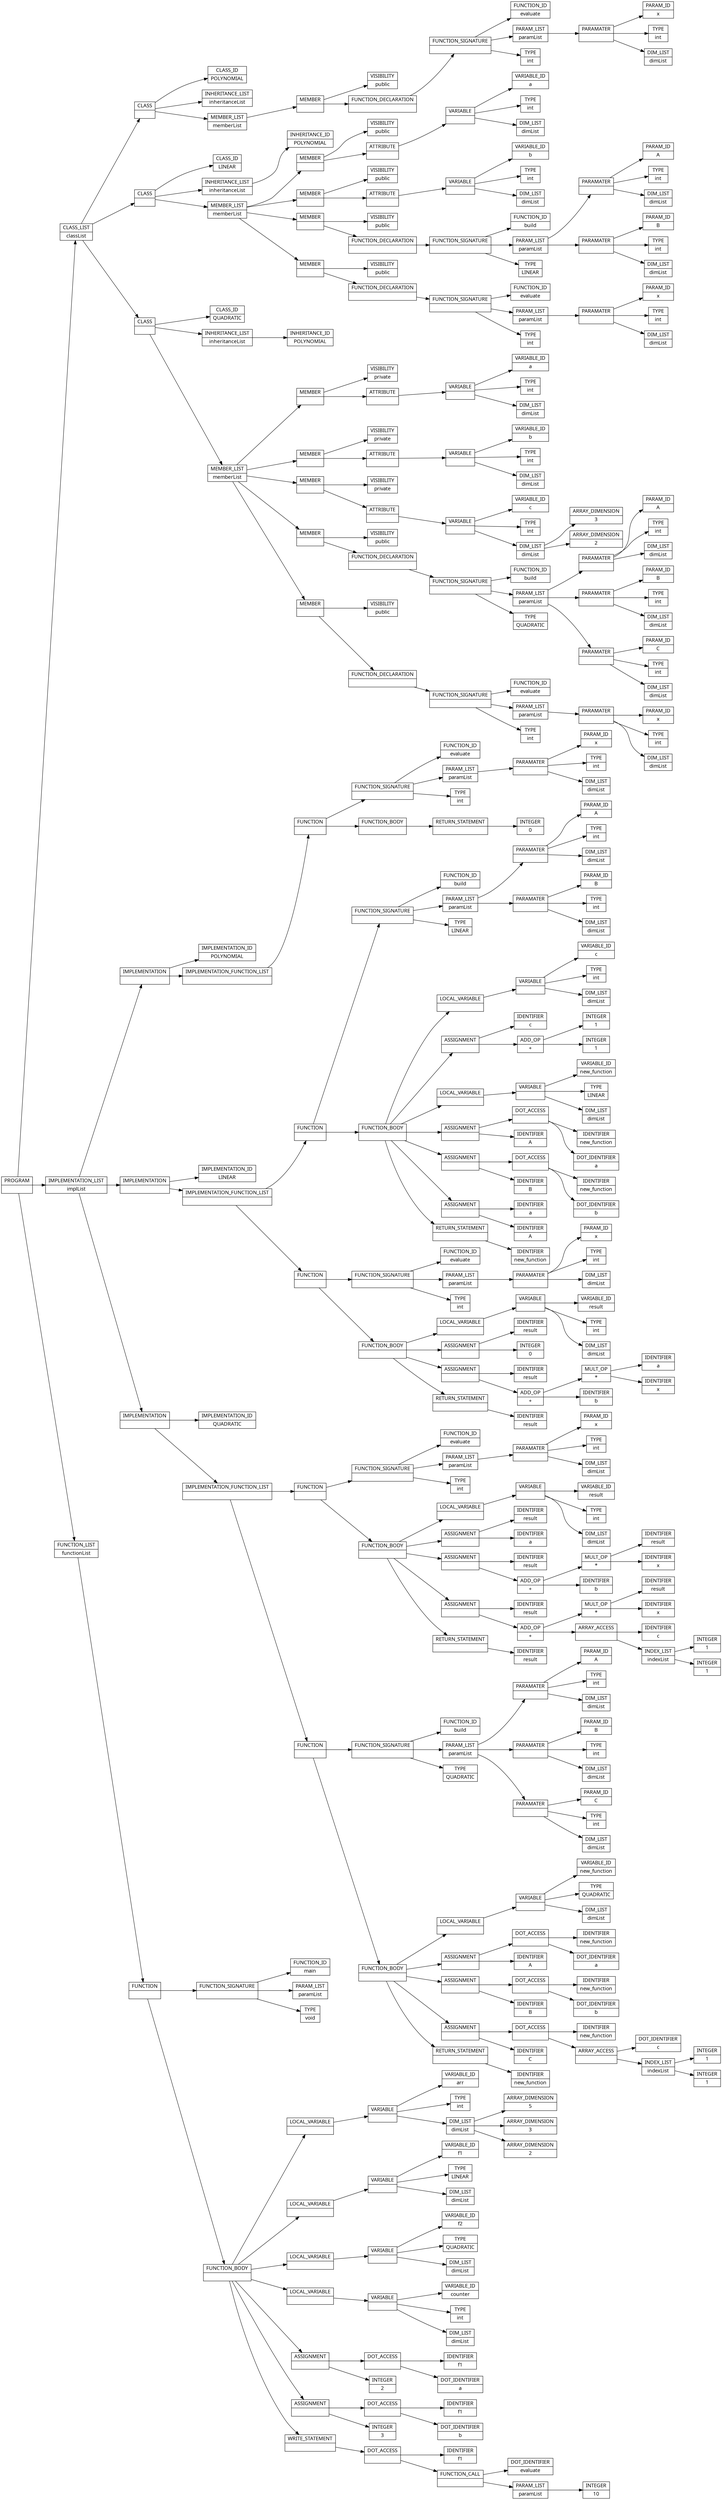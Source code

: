 digraph AST {
  node [shape=record];
    node [fontname=Sans];charset="UTF-8" splines=true splines=spline rankdir =LR
  node3 [label="PROGRAM |  "];
  node0 [label="CLASS_LIST | classList "];
  node19 [label="CLASS |  "];
  node4 [label="CLASS_ID | POLYNOMIAL "];
  node5 [label="INHERITANCE_LIST | inheritanceList "];
  node6 [label="MEMBER_LIST | memberList "];
  node18 [label="MEMBER |  "];
  node7 [label="VISIBILITY | public "];
  node17 [label="FUNCTION_DECLARATION |  "];
  node16 [label="FUNCTION_SIGNATURE |  "];
  node8 [label="FUNCTION_ID | evaluate "];
  node9 [label="PARAM_LIST | paramList "];
  node14 [label="PARAMATER |  "];
  node10 [label="PARAM_ID | x "];
  node11 [label="TYPE | int "];
  node12 [label="DIM_LIST | dimList "];
  node15 [label="TYPE | int "];
  node69 [label="CLASS |  "];
  node20 [label="CLASS_ID | LINEAR "];
  node21 [label="INHERITANCE_LIST | inheritanceList "];
  node22 [label="INHERITANCE_ID | POLYNOMIAL "];
  node23 [label="MEMBER_LIST | memberList "];
  node31 [label="MEMBER |  "];
  node24 [label="VISIBILITY | public "];
  node30 [label="ATTRIBUTE |  "];
  node29 [label="VARIABLE |  "];
  node25 [label="VARIABLE_ID | a "];
  node26 [label="TYPE | int "];
  node27 [label="DIM_LIST | dimList "];
  node39 [label="MEMBER |  "];
  node32 [label="VISIBILITY | public "];
  node38 [label="ATTRIBUTE |  "];
  node37 [label="VARIABLE |  "];
  node33 [label="VARIABLE_ID | b "];
  node34 [label="TYPE | int "];
  node35 [label="DIM_LIST | dimList "];
  node56 [label="MEMBER |  "];
  node40 [label="VISIBILITY | public "];
  node55 [label="FUNCTION_DECLARATION |  "];
  node54 [label="FUNCTION_SIGNATURE |  "];
  node41 [label="FUNCTION_ID | build "];
  node42 [label="PARAM_LIST | paramList "];
  node47 [label="PARAMATER |  "];
  node43 [label="PARAM_ID | A "];
  node44 [label="TYPE | int "];
  node45 [label="DIM_LIST | dimList "];
  node52 [label="PARAMATER |  "];
  node48 [label="PARAM_ID | B "];
  node49 [label="TYPE | int "];
  node50 [label="DIM_LIST | dimList "];
  node53 [label="TYPE | LINEAR "];
  node68 [label="MEMBER |  "];
  node57 [label="VISIBILITY | public "];
  node67 [label="FUNCTION_DECLARATION |  "];
  node66 [label="FUNCTION_SIGNATURE |  "];
  node58 [label="FUNCTION_ID | evaluate "];
  node59 [label="PARAM_LIST | paramList "];
  node64 [label="PARAMATER |  "];
  node60 [label="PARAM_ID | x "];
  node61 [label="TYPE | int "];
  node62 [label="DIM_LIST | dimList "];
  node65 [label="TYPE | int "];
  node134 [label="CLASS |  "];
  node70 [label="CLASS_ID | QUADRATIC "];
  node71 [label="INHERITANCE_LIST | inheritanceList "];
  node72 [label="INHERITANCE_ID | POLYNOMIAL "];
  node73 [label="MEMBER_LIST | memberList "];
  node81 [label="MEMBER |  "];
  node74 [label="VISIBILITY | private "];
  node80 [label="ATTRIBUTE |  "];
  node79 [label="VARIABLE |  "];
  node75 [label="VARIABLE_ID | a "];
  node76 [label="TYPE | int "];
  node77 [label="DIM_LIST | dimList "];
  node89 [label="MEMBER |  "];
  node82 [label="VISIBILITY | private "];
  node88 [label="ATTRIBUTE |  "];
  node87 [label="VARIABLE |  "];
  node83 [label="VARIABLE_ID | b "];
  node84 [label="TYPE | int "];
  node85 [label="DIM_LIST | dimList "];
  node99 [label="MEMBER |  "];
  node90 [label="VISIBILITY | private "];
  node98 [label="ATTRIBUTE |  "];
  node97 [label="VARIABLE |  "];
  node91 [label="VARIABLE_ID | c "];
  node92 [label="TYPE | int "];
  node95 [label="DIM_LIST | dimList "];
  node94 [label="ARRAY_DIMENSION | 3 "];
  node93 [label="ARRAY_DIMENSION | 2 "];
  node121 [label="MEMBER |  "];
  node100 [label="VISIBILITY | public "];
  node120 [label="FUNCTION_DECLARATION |  "];
  node119 [label="FUNCTION_SIGNATURE |  "];
  node101 [label="FUNCTION_ID | build "];
  node102 [label="PARAM_LIST | paramList "];
  node107 [label="PARAMATER |  "];
  node103 [label="PARAM_ID | A "];
  node104 [label="TYPE | int "];
  node105 [label="DIM_LIST | dimList "];
  node112 [label="PARAMATER |  "];
  node108 [label="PARAM_ID | B "];
  node109 [label="TYPE | int "];
  node110 [label="DIM_LIST | dimList "];
  node117 [label="PARAMATER |  "];
  node113 [label="PARAM_ID | C "];
  node114 [label="TYPE | int "];
  node115 [label="DIM_LIST | dimList "];
  node118 [label="TYPE | QUADRATIC "];
  node133 [label="MEMBER |  "];
  node122 [label="VISIBILITY | public "];
  node132 [label="FUNCTION_DECLARATION |  "];
  node131 [label="FUNCTION_SIGNATURE |  "];
  node123 [label="FUNCTION_ID | evaluate "];
  node124 [label="PARAM_LIST | paramList "];
  node129 [label="PARAMATER |  "];
  node125 [label="PARAM_ID | x "];
  node126 [label="TYPE | int "];
  node127 [label="DIM_LIST | dimList "];
  node130 [label="TYPE | int "];
  node1 [label="IMPLEMENTATION_LIST | implList "];
  node150 [label="IMPLEMENTATION |  "];
  node135 [label="IMPLEMENTATION_ID | POLYNOMIAL "];
  node136 [label="IMPLEMENTATION_FUNCTION_LIST |  "];
  node149 [label="FUNCTION |  "];
  node145 [label="FUNCTION_SIGNATURE |  "];
  node137 [label="FUNCTION_ID | evaluate "];
  node138 [label="PARAM_LIST | paramList "];
  node143 [label="PARAMATER |  "];
  node139 [label="PARAM_ID | x "];
  node140 [label="TYPE | int "];
  node141 [label="DIM_LIST | dimList "];
  node144 [label="TYPE | int "];
  node146 [label="FUNCTION_BODY |  "];
  node148 [label="RETURN_STATEMENT |  "];
  node147 [label="INTEGER | 0 "];
  node236 [label="IMPLEMENTATION |  "];
  node151 [label="IMPLEMENTATION_ID | LINEAR "];
  node152 [label="IMPLEMENTATION_FUNCTION_LIST |  "];
  node204 [label="FUNCTION |  "];
  node166 [label="FUNCTION_SIGNATURE |  "];
  node153 [label="FUNCTION_ID | build "];
  node154 [label="PARAM_LIST | paramList "];
  node159 [label="PARAMATER |  "];
  node155 [label="PARAM_ID | A "];
  node156 [label="TYPE | int "];
  node157 [label="DIM_LIST | dimList "];
  node164 [label="PARAMATER |  "];
  node160 [label="PARAM_ID | B "];
  node161 [label="TYPE | int "];
  node162 [label="DIM_LIST | dimList "];
  node165 [label="TYPE | LINEAR "];
  node167 [label="FUNCTION_BODY |  "];
  node173 [label="LOCAL_VARIABLE |  "];
  node172 [label="VARIABLE |  "];
  node168 [label="VARIABLE_ID | c "];
  node169 [label="TYPE | int "];
  node170 [label="DIM_LIST | dimList "];
  node179 [label="ASSIGNMENT |  "];
  node174 [label="IDENTIFIER | c "];
  node177 [label="ADD_OP | + "];
  node176 [label="INTEGER | 1 "];
  node178 [label="INTEGER | 1 "];
  node185 [label="LOCAL_VARIABLE |  "];
  node184 [label="VARIABLE |  "];
  node180 [label="VARIABLE_ID | new_function "];
  node181 [label="TYPE | LINEAR "];
  node182 [label="DIM_LIST | dimList "];
  node191 [label="ASSIGNMENT |  "];
  node188 [label="DOT_ACCESS |  "];
  node186 [label="IDENTIFIER | new_function "];
  node187 [label="DOT_IDENTIFIER | a "];
  node190 [label="IDENTIFIER | A "];
  node197 [label="ASSIGNMENT |  "];
  node194 [label="DOT_ACCESS |  "];
  node192 [label="IDENTIFIER | new_function "];
  node193 [label="DOT_IDENTIFIER | b "];
  node196 [label="IDENTIFIER | B "];
  node201 [label="ASSIGNMENT |  "];
  node198 [label="IDENTIFIER | a "];
  node200 [label="IDENTIFIER | A "];
  node203 [label="RETURN_STATEMENT |  "];
  node202 [label="IDENTIFIER | new_function "];
  node235 [label="FUNCTION |  "];
  node213 [label="FUNCTION_SIGNATURE |  "];
  node205 [label="FUNCTION_ID | evaluate "];
  node206 [label="PARAM_LIST | paramList "];
  node211 [label="PARAMATER |  "];
  node207 [label="PARAM_ID | x "];
  node208 [label="TYPE | int "];
  node209 [label="DIM_LIST | dimList "];
  node212 [label="TYPE | int "];
  node214 [label="FUNCTION_BODY |  "];
  node220 [label="LOCAL_VARIABLE |  "];
  node219 [label="VARIABLE |  "];
  node215 [label="VARIABLE_ID | result "];
  node216 [label="TYPE | int "];
  node217 [label="DIM_LIST | dimList "];
  node224 [label="ASSIGNMENT |  "];
  node221 [label="IDENTIFIER | result "];
  node223 [label="INTEGER | 0 "];
  node232 [label="ASSIGNMENT |  "];
  node225 [label="IDENTIFIER | result "];
  node230 [label="ADD_OP | + "];
  node228 [label="MULT_OP | * "];
  node227 [label="IDENTIFIER | a "];
  node229 [label="IDENTIFIER | x "];
  node231 [label="IDENTIFIER | b "];
  node234 [label="RETURN_STATEMENT |  "];
  node233 [label="IDENTIFIER | result "];
  node333 [label="IMPLEMENTATION |  "];
  node237 [label="IMPLEMENTATION_ID | QUADRATIC "];
  node238 [label="IMPLEMENTATION_FUNCTION_LIST |  "];
  node281 [label="FUNCTION |  "];
  node247 [label="FUNCTION_SIGNATURE |  "];
  node239 [label="FUNCTION_ID | evaluate "];
  node240 [label="PARAM_LIST | paramList "];
  node245 [label="PARAMATER |  "];
  node241 [label="PARAM_ID | x "];
  node242 [label="TYPE | int "];
  node243 [label="DIM_LIST | dimList "];
  node246 [label="TYPE | int "];
  node248 [label="FUNCTION_BODY |  "];
  node254 [label="LOCAL_VARIABLE |  "];
  node253 [label="VARIABLE |  "];
  node249 [label="VARIABLE_ID | result "];
  node250 [label="TYPE | int "];
  node251 [label="DIM_LIST | dimList "];
  node258 [label="ASSIGNMENT |  "];
  node255 [label="IDENTIFIER | result "];
  node257 [label="IDENTIFIER | a "];
  node266 [label="ASSIGNMENT |  "];
  node259 [label="IDENTIFIER | result "];
  node264 [label="ADD_OP | + "];
  node262 [label="MULT_OP | * "];
  node261 [label="IDENTIFIER | result "];
  node263 [label="IDENTIFIER | x "];
  node265 [label="IDENTIFIER | b "];
  node278 [label="ASSIGNMENT |  "];
  node267 [label="IDENTIFIER | result "];
  node272 [label="ADD_OP | + "];
  node270 [label="MULT_OP | * "];
  node269 [label="IDENTIFIER | result "];
  node271 [label="IDENTIFIER | x "];
  node277 [label="ARRAY_ACCESS |  "];
  node273 [label="IDENTIFIER | c "];
  node275 [label="INDEX_LIST | indexList "];
  node274 [label="INTEGER | 1 "];
  node276 [label="INTEGER | 1 "];
  node280 [label="RETURN_STATEMENT |  "];
  node279 [label="IDENTIFIER | result "];
  node332 [label="FUNCTION |  "];
  node300 [label="FUNCTION_SIGNATURE |  "];
  node282 [label="FUNCTION_ID | build "];
  node283 [label="PARAM_LIST | paramList "];
  node288 [label="PARAMATER |  "];
  node284 [label="PARAM_ID | A "];
  node285 [label="TYPE | int "];
  node286 [label="DIM_LIST | dimList "];
  node293 [label="PARAMATER |  "];
  node289 [label="PARAM_ID | B "];
  node290 [label="TYPE | int "];
  node291 [label="DIM_LIST | dimList "];
  node298 [label="PARAMATER |  "];
  node294 [label="PARAM_ID | C "];
  node295 [label="TYPE | int "];
  node296 [label="DIM_LIST | dimList "];
  node299 [label="TYPE | QUADRATIC "];
  node301 [label="FUNCTION_BODY |  "];
  node307 [label="LOCAL_VARIABLE |  "];
  node306 [label="VARIABLE |  "];
  node302 [label="VARIABLE_ID | new_function "];
  node303 [label="TYPE | QUADRATIC "];
  node304 [label="DIM_LIST | dimList "];
  node313 [label="ASSIGNMENT |  "];
  node310 [label="DOT_ACCESS |  "];
  node308 [label="IDENTIFIER | new_function "];
  node309 [label="DOT_IDENTIFIER | a "];
  node312 [label="IDENTIFIER | A "];
  node319 [label="ASSIGNMENT |  "];
  node316 [label="DOT_ACCESS |  "];
  node314 [label="IDENTIFIER | new_function "];
  node315 [label="DOT_IDENTIFIER | b "];
  node318 [label="IDENTIFIER | B "];
  node329 [label="ASSIGNMENT |  "];
  node326 [label="DOT_ACCESS |  "];
  node320 [label="IDENTIFIER | new_function "];
  node325 [label="ARRAY_ACCESS |  "];
  node321 [label="DOT_IDENTIFIER | c "];
  node323 [label="INDEX_LIST | indexList "];
  node322 [label="INTEGER | 1 "];
  node324 [label="INTEGER | 1 "];
  node328 [label="IDENTIFIER | C "];
  node331 [label="RETURN_STATEMENT |  "];
  node330 [label="IDENTIFIER | new_function "];
  node2 [label="FUNCTION_LIST | functionList "];
  node385 [label="FUNCTION |  "];
  node337 [label="FUNCTION_SIGNATURE |  "];
  node334 [label="FUNCTION_ID | main "];
  node335 [label="PARAM_LIST | paramList "];
  node336 [label="TYPE | void "];
  node338 [label="FUNCTION_BODY |  "];
  node347 [label="LOCAL_VARIABLE |  "];
  node346 [label="VARIABLE |  "];
  node339 [label="VARIABLE_ID | arr "];
  node340 [label="TYPE | int "];
  node344 [label="DIM_LIST | dimList "];
  node343 [label="ARRAY_DIMENSION | 5 "];
  node342 [label="ARRAY_DIMENSION | 3 "];
  node341 [label="ARRAY_DIMENSION | 2 "];
  node353 [label="LOCAL_VARIABLE |  "];
  node352 [label="VARIABLE |  "];
  node348 [label="VARIABLE_ID | f1 "];
  node349 [label="TYPE | LINEAR "];
  node350 [label="DIM_LIST | dimList "];
  node359 [label="LOCAL_VARIABLE |  "];
  node358 [label="VARIABLE |  "];
  node354 [label="VARIABLE_ID | f2 "];
  node355 [label="TYPE | QUADRATIC "];
  node356 [label="DIM_LIST | dimList "];
  node365 [label="LOCAL_VARIABLE |  "];
  node364 [label="VARIABLE |  "];
  node360 [label="VARIABLE_ID | counter "];
  node361 [label="TYPE | int "];
  node362 [label="DIM_LIST | dimList "];
  node371 [label="ASSIGNMENT |  "];
  node368 [label="DOT_ACCESS |  "];
  node366 [label="IDENTIFIER | f1 "];
  node367 [label="DOT_IDENTIFIER | a "];
  node370 [label="INTEGER | 2 "];
  node377 [label="ASSIGNMENT |  "];
  node374 [label="DOT_ACCESS |  "];
  node372 [label="IDENTIFIER | f1 "];
  node373 [label="DOT_IDENTIFIER | b "];
  node376 [label="INTEGER | 3 "];
  node384 [label="WRITE_STATEMENT |  "];
  node383 [label="DOT_ACCESS |  "];
  node378 [label="IDENTIFIER | f1 "];
  node382 [label="FUNCTION_CALL |  "];
  node379 [label="DOT_IDENTIFIER | evaluate "];
  node380 [label="PARAM_LIST | paramList "];
  node381 [label="INTEGER | 10 "];
  node3 -> node0;
  node0 -> node19;
  node19 -> node4;
  node19 -> node5;
  node19 -> node6;
  node6 -> node18;
  node18 -> node7;
  node18 -> node17;
  node17 -> node16;
  node16 -> node8;
  node16 -> node9;
  node9 -> node14;
  node14 -> node10;
  node14 -> node11;
  node14 -> node12;
  node16 -> node15;
  node0 -> node69;
  node69 -> node20;
  node69 -> node21;
  node21 -> node22;
  node69 -> node23;
  node23 -> node31;
  node31 -> node24;
  node31 -> node30;
  node30 -> node29;
  node29 -> node25;
  node29 -> node26;
  node29 -> node27;
  node23 -> node39;
  node39 -> node32;
  node39 -> node38;
  node38 -> node37;
  node37 -> node33;
  node37 -> node34;
  node37 -> node35;
  node23 -> node56;
  node56 -> node40;
  node56 -> node55;
  node55 -> node54;
  node54 -> node41;
  node54 -> node42;
  node42 -> node47;
  node47 -> node43;
  node47 -> node44;
  node47 -> node45;
  node42 -> node52;
  node52 -> node48;
  node52 -> node49;
  node52 -> node50;
  node54 -> node53;
  node23 -> node68;
  node68 -> node57;
  node68 -> node67;
  node67 -> node66;
  node66 -> node58;
  node66 -> node59;
  node59 -> node64;
  node64 -> node60;
  node64 -> node61;
  node64 -> node62;
  node66 -> node65;
  node0 -> node134;
  node134 -> node70;
  node134 -> node71;
  node71 -> node72;
  node134 -> node73;
  node73 -> node81;
  node81 -> node74;
  node81 -> node80;
  node80 -> node79;
  node79 -> node75;
  node79 -> node76;
  node79 -> node77;
  node73 -> node89;
  node89 -> node82;
  node89 -> node88;
  node88 -> node87;
  node87 -> node83;
  node87 -> node84;
  node87 -> node85;
  node73 -> node99;
  node99 -> node90;
  node99 -> node98;
  node98 -> node97;
  node97 -> node91;
  node97 -> node92;
  node97 -> node95;
  node95 -> node94;
  node95 -> node93;
  node73 -> node121;
  node121 -> node100;
  node121 -> node120;
  node120 -> node119;
  node119 -> node101;
  node119 -> node102;
  node102 -> node107;
  node107 -> node103;
  node107 -> node104;
  node107 -> node105;
  node102 -> node112;
  node112 -> node108;
  node112 -> node109;
  node112 -> node110;
  node102 -> node117;
  node117 -> node113;
  node117 -> node114;
  node117 -> node115;
  node119 -> node118;
  node73 -> node133;
  node133 -> node122;
  node133 -> node132;
  node132 -> node131;
  node131 -> node123;
  node131 -> node124;
  node124 -> node129;
  node129 -> node125;
  node129 -> node126;
  node129 -> node127;
  node131 -> node130;
  node3 -> node1;
  node1 -> node150;
  node150 -> node135;
  node150 -> node136;
  node136 -> node149;
  node149 -> node145;
  node145 -> node137;
  node145 -> node138;
  node138 -> node143;
  node143 -> node139;
  node143 -> node140;
  node143 -> node141;
  node145 -> node144;
  node149 -> node146;
  node146 -> node148;
  node148 -> node147;
  node1 -> node236;
  node236 -> node151;
  node236 -> node152;
  node152 -> node204;
  node204 -> node166;
  node166 -> node153;
  node166 -> node154;
  node154 -> node159;
  node159 -> node155;
  node159 -> node156;
  node159 -> node157;
  node154 -> node164;
  node164 -> node160;
  node164 -> node161;
  node164 -> node162;
  node166 -> node165;
  node204 -> node167;
  node167 -> node173;
  node173 -> node172;
  node172 -> node168;
  node172 -> node169;
  node172 -> node170;
  node167 -> node179;
  node179 -> node174;
  node179 -> node177;
  node177 -> node176;
  node177 -> node178;
  node167 -> node185;
  node185 -> node184;
  node184 -> node180;
  node184 -> node181;
  node184 -> node182;
  node167 -> node191;
  node191 -> node188;
  node188 -> node186;
  node188 -> node187;
  node191 -> node190;
  node167 -> node197;
  node197 -> node194;
  node194 -> node192;
  node194 -> node193;
  node197 -> node196;
  node167 -> node201;
  node201 -> node198;
  node201 -> node200;
  node167 -> node203;
  node203 -> node202;
  node152 -> node235;
  node235 -> node213;
  node213 -> node205;
  node213 -> node206;
  node206 -> node211;
  node211 -> node207;
  node211 -> node208;
  node211 -> node209;
  node213 -> node212;
  node235 -> node214;
  node214 -> node220;
  node220 -> node219;
  node219 -> node215;
  node219 -> node216;
  node219 -> node217;
  node214 -> node224;
  node224 -> node221;
  node224 -> node223;
  node214 -> node232;
  node232 -> node225;
  node232 -> node230;
  node230 -> node228;
  node228 -> node227;
  node228 -> node229;
  node230 -> node231;
  node214 -> node234;
  node234 -> node233;
  node1 -> node333;
  node333 -> node237;
  node333 -> node238;
  node238 -> node281;
  node281 -> node247;
  node247 -> node239;
  node247 -> node240;
  node240 -> node245;
  node245 -> node241;
  node245 -> node242;
  node245 -> node243;
  node247 -> node246;
  node281 -> node248;
  node248 -> node254;
  node254 -> node253;
  node253 -> node249;
  node253 -> node250;
  node253 -> node251;
  node248 -> node258;
  node258 -> node255;
  node258 -> node257;
  node248 -> node266;
  node266 -> node259;
  node266 -> node264;
  node264 -> node262;
  node262 -> node261;
  node262 -> node263;
  node264 -> node265;
  node248 -> node278;
  node278 -> node267;
  node278 -> node272;
  node272 -> node270;
  node270 -> node269;
  node270 -> node271;
  node272 -> node277;
  node277 -> node273;
  node277 -> node275;
  node275 -> node274;
  node275 -> node276;
  node248 -> node280;
  node280 -> node279;
  node238 -> node332;
  node332 -> node300;
  node300 -> node282;
  node300 -> node283;
  node283 -> node288;
  node288 -> node284;
  node288 -> node285;
  node288 -> node286;
  node283 -> node293;
  node293 -> node289;
  node293 -> node290;
  node293 -> node291;
  node283 -> node298;
  node298 -> node294;
  node298 -> node295;
  node298 -> node296;
  node300 -> node299;
  node332 -> node301;
  node301 -> node307;
  node307 -> node306;
  node306 -> node302;
  node306 -> node303;
  node306 -> node304;
  node301 -> node313;
  node313 -> node310;
  node310 -> node308;
  node310 -> node309;
  node313 -> node312;
  node301 -> node319;
  node319 -> node316;
  node316 -> node314;
  node316 -> node315;
  node319 -> node318;
  node301 -> node329;
  node329 -> node326;
  node326 -> node320;
  node326 -> node325;
  node325 -> node321;
  node325 -> node323;
  node323 -> node322;
  node323 -> node324;
  node329 -> node328;
  node301 -> node331;
  node331 -> node330;
  node3 -> node2;
  node2 -> node385;
  node385 -> node337;
  node337 -> node334;
  node337 -> node335;
  node337 -> node336;
  node385 -> node338;
  node338 -> node347;
  node347 -> node346;
  node346 -> node339;
  node346 -> node340;
  node346 -> node344;
  node344 -> node343;
  node344 -> node342;
  node344 -> node341;
  node338 -> node353;
  node353 -> node352;
  node352 -> node348;
  node352 -> node349;
  node352 -> node350;
  node338 -> node359;
  node359 -> node358;
  node358 -> node354;
  node358 -> node355;
  node358 -> node356;
  node338 -> node365;
  node365 -> node364;
  node364 -> node360;
  node364 -> node361;
  node364 -> node362;
  node338 -> node371;
  node371 -> node368;
  node368 -> node366;
  node368 -> node367;
  node371 -> node370;
  node338 -> node377;
  node377 -> node374;
  node374 -> node372;
  node374 -> node373;
  node377 -> node376;
  node338 -> node384;
  node384 -> node383;
  node383 -> node378;
  node383 -> node382;
  node382 -> node379;
  node382 -> node380;
  node380 -> node381;
}
